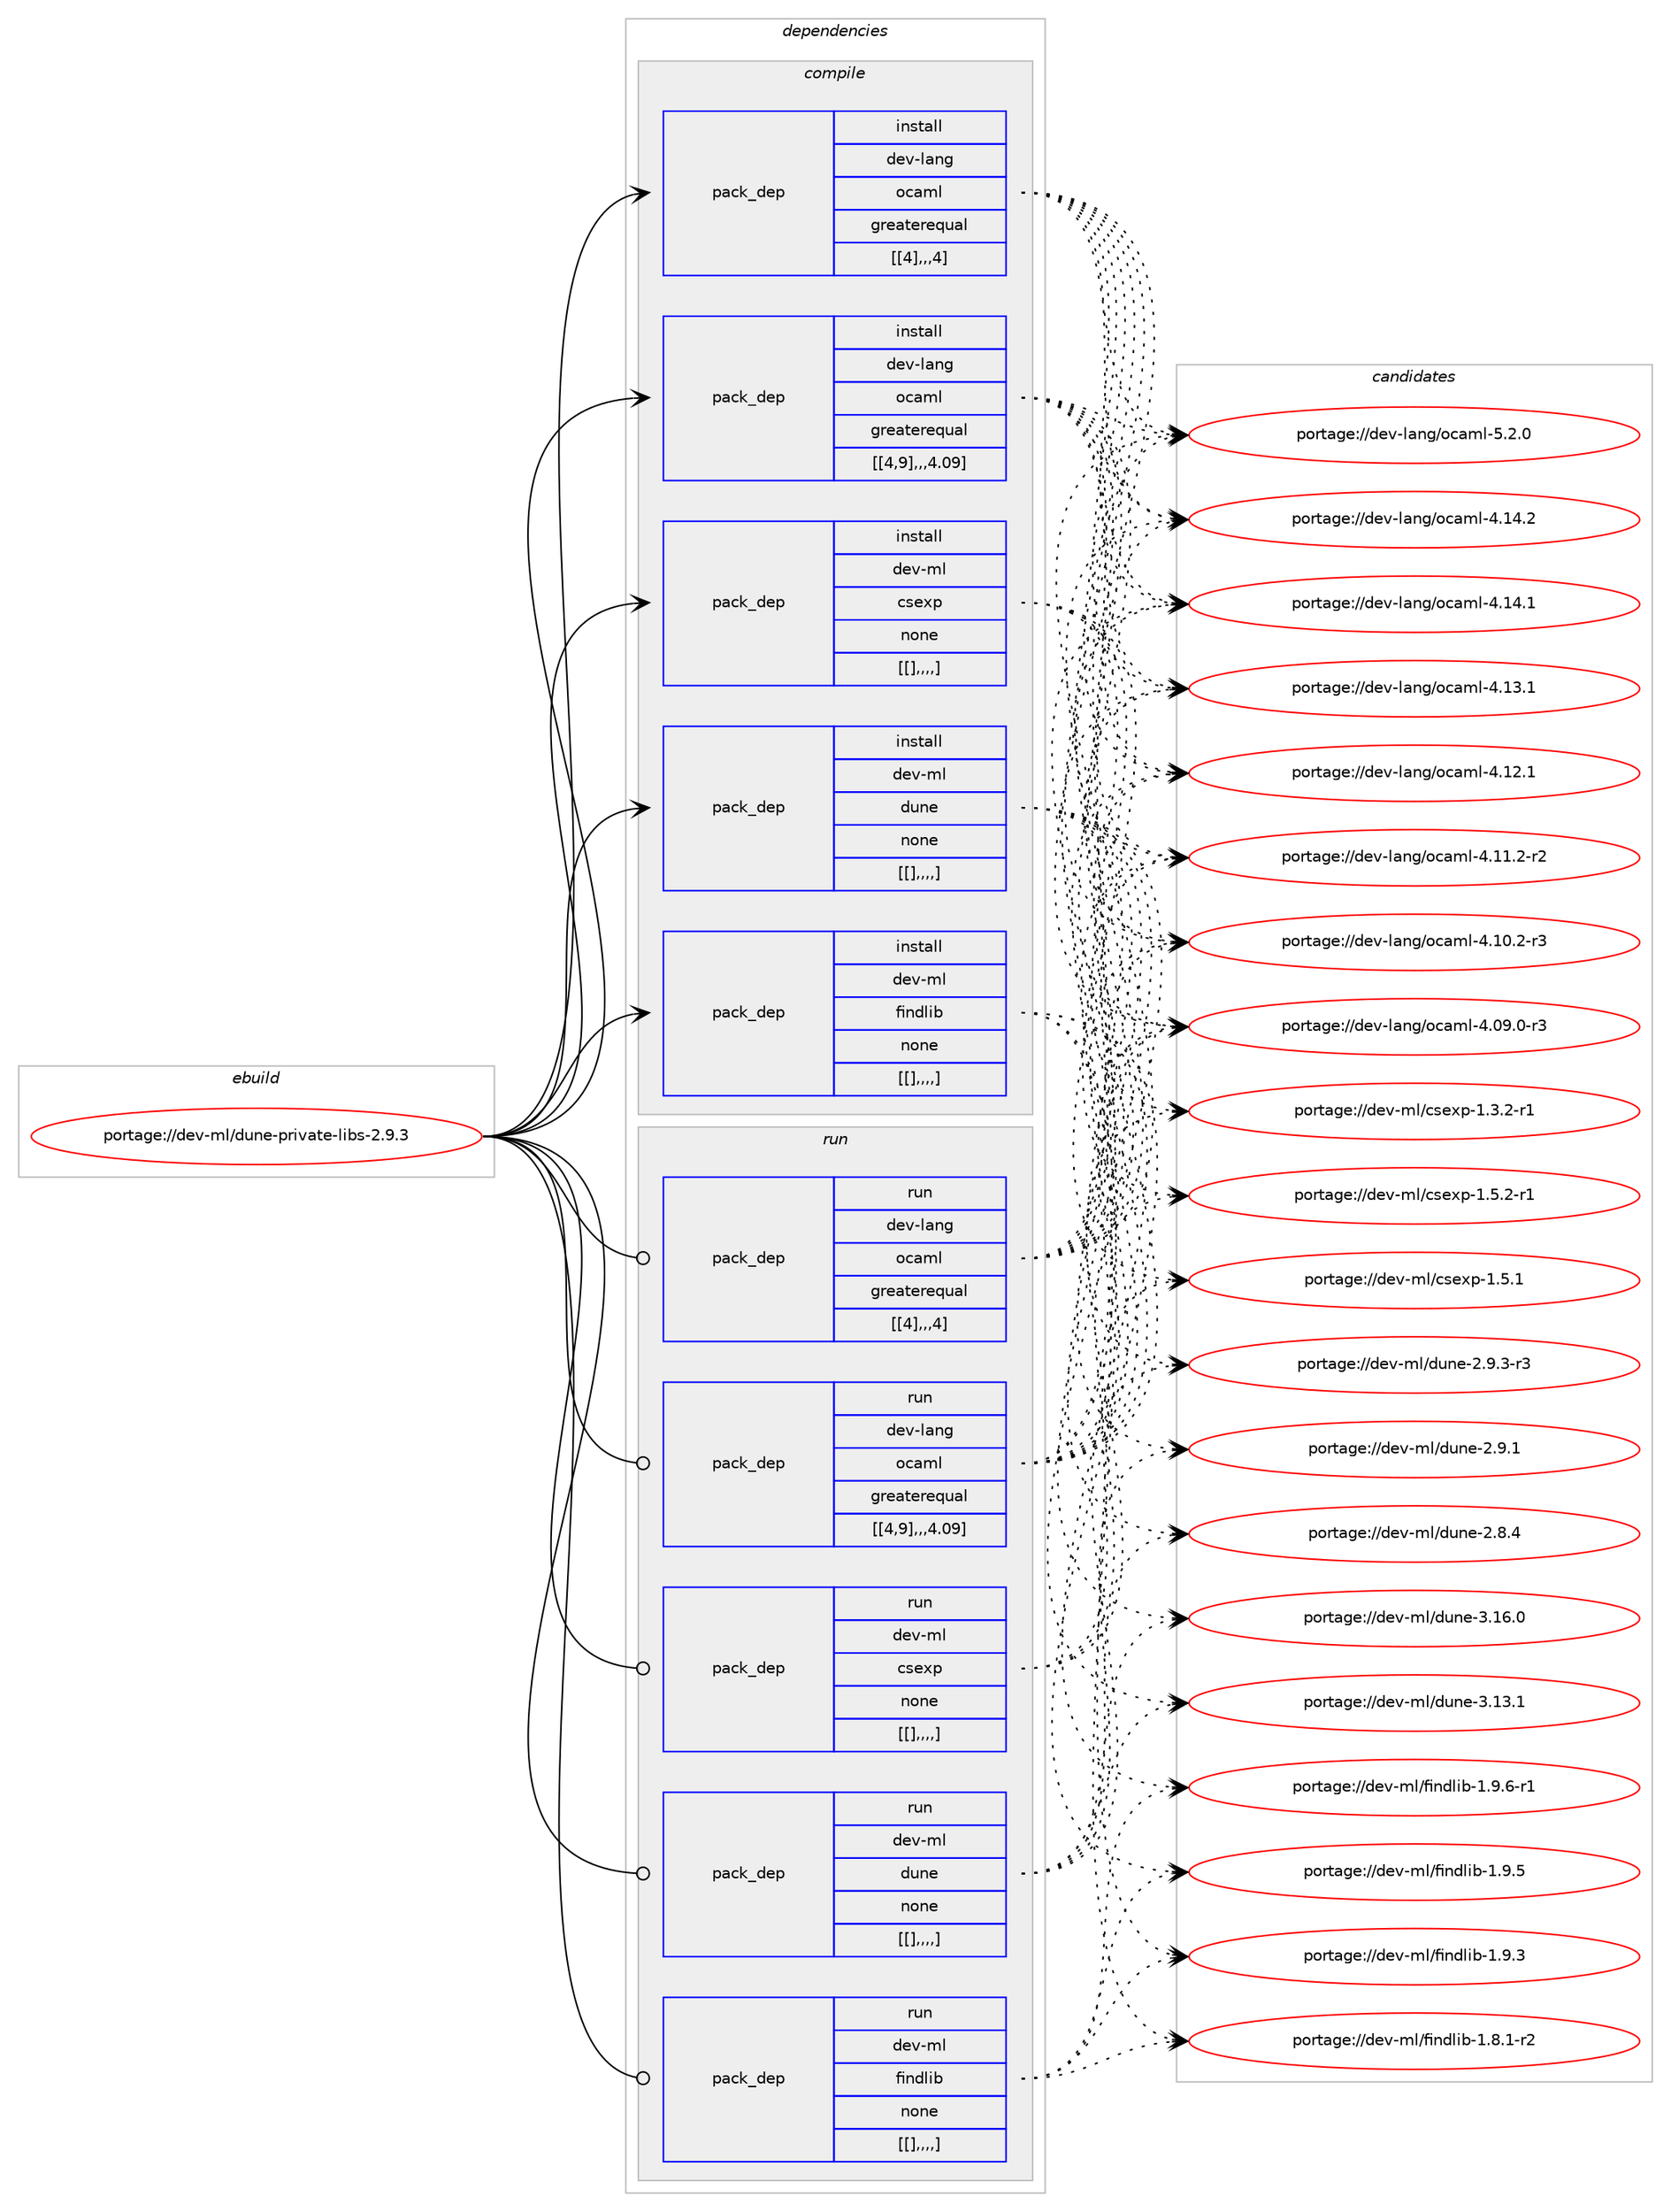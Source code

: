 digraph prolog {

# *************
# Graph options
# *************

newrank=true;
concentrate=true;
compound=true;
graph [rankdir=LR,fontname=Helvetica,fontsize=10,ranksep=1.5];#, ranksep=2.5, nodesep=0.2];
edge  [arrowhead=vee];
node  [fontname=Helvetica,fontsize=10];

# **********
# The ebuild
# **********

subgraph cluster_leftcol {
color=gray;
label=<<i>ebuild</i>>;
id [label="portage://dev-ml/dune-private-libs-2.9.3", color=red, width=4, href="../dev-ml/dune-private-libs-2.9.3.svg"];
}

# ****************
# The dependencies
# ****************

subgraph cluster_midcol {
color=gray;
label=<<i>dependencies</i>>;
subgraph cluster_compile {
fillcolor="#eeeeee";
style=filled;
label=<<i>compile</i>>;
subgraph pack88860 {
dependency119818 [label=<<TABLE BORDER="0" CELLBORDER="1" CELLSPACING="0" CELLPADDING="4" WIDTH="220"><TR><TD ROWSPAN="6" CELLPADDING="30">pack_dep</TD></TR><TR><TD WIDTH="110">install</TD></TR><TR><TD>dev-lang</TD></TR><TR><TD>ocaml</TD></TR><TR><TD>greaterequal</TD></TR><TR><TD>[[4],,,4]</TD></TR></TABLE>>, shape=none, color=blue];
}
id:e -> dependency119818:w [weight=20,style="solid",arrowhead="vee"];
subgraph pack88861 {
dependency119819 [label=<<TABLE BORDER="0" CELLBORDER="1" CELLSPACING="0" CELLPADDING="4" WIDTH="220"><TR><TD ROWSPAN="6" CELLPADDING="30">pack_dep</TD></TR><TR><TD WIDTH="110">install</TD></TR><TR><TD>dev-lang</TD></TR><TR><TD>ocaml</TD></TR><TR><TD>greaterequal</TD></TR><TR><TD>[[4,9],,,4.09]</TD></TR></TABLE>>, shape=none, color=blue];
}
id:e -> dependency119819:w [weight=20,style="solid",arrowhead="vee"];
subgraph pack88862 {
dependency119820 [label=<<TABLE BORDER="0" CELLBORDER="1" CELLSPACING="0" CELLPADDING="4" WIDTH="220"><TR><TD ROWSPAN="6" CELLPADDING="30">pack_dep</TD></TR><TR><TD WIDTH="110">install</TD></TR><TR><TD>dev-ml</TD></TR><TR><TD>csexp</TD></TR><TR><TD>none</TD></TR><TR><TD>[[],,,,]</TD></TR></TABLE>>, shape=none, color=blue];
}
id:e -> dependency119820:w [weight=20,style="solid",arrowhead="vee"];
subgraph pack88863 {
dependency119821 [label=<<TABLE BORDER="0" CELLBORDER="1" CELLSPACING="0" CELLPADDING="4" WIDTH="220"><TR><TD ROWSPAN="6" CELLPADDING="30">pack_dep</TD></TR><TR><TD WIDTH="110">install</TD></TR><TR><TD>dev-ml</TD></TR><TR><TD>dune</TD></TR><TR><TD>none</TD></TR><TR><TD>[[],,,,]</TD></TR></TABLE>>, shape=none, color=blue];
}
id:e -> dependency119821:w [weight=20,style="solid",arrowhead="vee"];
subgraph pack88864 {
dependency119822 [label=<<TABLE BORDER="0" CELLBORDER="1" CELLSPACING="0" CELLPADDING="4" WIDTH="220"><TR><TD ROWSPAN="6" CELLPADDING="30">pack_dep</TD></TR><TR><TD WIDTH="110">install</TD></TR><TR><TD>dev-ml</TD></TR><TR><TD>findlib</TD></TR><TR><TD>none</TD></TR><TR><TD>[[],,,,]</TD></TR></TABLE>>, shape=none, color=blue];
}
id:e -> dependency119822:w [weight=20,style="solid",arrowhead="vee"];
}
subgraph cluster_compileandrun {
fillcolor="#eeeeee";
style=filled;
label=<<i>compile and run</i>>;
}
subgraph cluster_run {
fillcolor="#eeeeee";
style=filled;
label=<<i>run</i>>;
subgraph pack88865 {
dependency119823 [label=<<TABLE BORDER="0" CELLBORDER="1" CELLSPACING="0" CELLPADDING="4" WIDTH="220"><TR><TD ROWSPAN="6" CELLPADDING="30">pack_dep</TD></TR><TR><TD WIDTH="110">run</TD></TR><TR><TD>dev-lang</TD></TR><TR><TD>ocaml</TD></TR><TR><TD>greaterequal</TD></TR><TR><TD>[[4],,,4]</TD></TR></TABLE>>, shape=none, color=blue];
}
id:e -> dependency119823:w [weight=20,style="solid",arrowhead="odot"];
subgraph pack88866 {
dependency119824 [label=<<TABLE BORDER="0" CELLBORDER="1" CELLSPACING="0" CELLPADDING="4" WIDTH="220"><TR><TD ROWSPAN="6" CELLPADDING="30">pack_dep</TD></TR><TR><TD WIDTH="110">run</TD></TR><TR><TD>dev-lang</TD></TR><TR><TD>ocaml</TD></TR><TR><TD>greaterequal</TD></TR><TR><TD>[[4,9],,,4.09]</TD></TR></TABLE>>, shape=none, color=blue];
}
id:e -> dependency119824:w [weight=20,style="solid",arrowhead="odot"];
subgraph pack88867 {
dependency119825 [label=<<TABLE BORDER="0" CELLBORDER="1" CELLSPACING="0" CELLPADDING="4" WIDTH="220"><TR><TD ROWSPAN="6" CELLPADDING="30">pack_dep</TD></TR><TR><TD WIDTH="110">run</TD></TR><TR><TD>dev-ml</TD></TR><TR><TD>csexp</TD></TR><TR><TD>none</TD></TR><TR><TD>[[],,,,]</TD></TR></TABLE>>, shape=none, color=blue];
}
id:e -> dependency119825:w [weight=20,style="solid",arrowhead="odot"];
subgraph pack88868 {
dependency119826 [label=<<TABLE BORDER="0" CELLBORDER="1" CELLSPACING="0" CELLPADDING="4" WIDTH="220"><TR><TD ROWSPAN="6" CELLPADDING="30">pack_dep</TD></TR><TR><TD WIDTH="110">run</TD></TR><TR><TD>dev-ml</TD></TR><TR><TD>dune</TD></TR><TR><TD>none</TD></TR><TR><TD>[[],,,,]</TD></TR></TABLE>>, shape=none, color=blue];
}
id:e -> dependency119826:w [weight=20,style="solid",arrowhead="odot"];
subgraph pack88869 {
dependency119827 [label=<<TABLE BORDER="0" CELLBORDER="1" CELLSPACING="0" CELLPADDING="4" WIDTH="220"><TR><TD ROWSPAN="6" CELLPADDING="30">pack_dep</TD></TR><TR><TD WIDTH="110">run</TD></TR><TR><TD>dev-ml</TD></TR><TR><TD>findlib</TD></TR><TR><TD>none</TD></TR><TR><TD>[[],,,,]</TD></TR></TABLE>>, shape=none, color=blue];
}
id:e -> dependency119827:w [weight=20,style="solid",arrowhead="odot"];
}
}

# **************
# The candidates
# **************

subgraph cluster_choices {
rank=same;
color=gray;
label=<<i>candidates</i>>;

subgraph choice88860 {
color=black;
nodesep=1;
choice1001011184510897110103471119997109108455346504648 [label="portage://dev-lang/ocaml-5.2.0", color=red, width=4,href="../dev-lang/ocaml-5.2.0.svg"];
choice100101118451089711010347111999710910845524649524650 [label="portage://dev-lang/ocaml-4.14.2", color=red, width=4,href="../dev-lang/ocaml-4.14.2.svg"];
choice100101118451089711010347111999710910845524649524649 [label="portage://dev-lang/ocaml-4.14.1", color=red, width=4,href="../dev-lang/ocaml-4.14.1.svg"];
choice100101118451089711010347111999710910845524649514649 [label="portage://dev-lang/ocaml-4.13.1", color=red, width=4,href="../dev-lang/ocaml-4.13.1.svg"];
choice100101118451089711010347111999710910845524649504649 [label="portage://dev-lang/ocaml-4.12.1", color=red, width=4,href="../dev-lang/ocaml-4.12.1.svg"];
choice1001011184510897110103471119997109108455246494946504511450 [label="portage://dev-lang/ocaml-4.11.2-r2", color=red, width=4,href="../dev-lang/ocaml-4.11.2-r2.svg"];
choice1001011184510897110103471119997109108455246494846504511451 [label="portage://dev-lang/ocaml-4.10.2-r3", color=red, width=4,href="../dev-lang/ocaml-4.10.2-r3.svg"];
choice1001011184510897110103471119997109108455246485746484511451 [label="portage://dev-lang/ocaml-4.09.0-r3", color=red, width=4,href="../dev-lang/ocaml-4.09.0-r3.svg"];
dependency119818:e -> choice1001011184510897110103471119997109108455346504648:w [style=dotted,weight="100"];
dependency119818:e -> choice100101118451089711010347111999710910845524649524650:w [style=dotted,weight="100"];
dependency119818:e -> choice100101118451089711010347111999710910845524649524649:w [style=dotted,weight="100"];
dependency119818:e -> choice100101118451089711010347111999710910845524649514649:w [style=dotted,weight="100"];
dependency119818:e -> choice100101118451089711010347111999710910845524649504649:w [style=dotted,weight="100"];
dependency119818:e -> choice1001011184510897110103471119997109108455246494946504511450:w [style=dotted,weight="100"];
dependency119818:e -> choice1001011184510897110103471119997109108455246494846504511451:w [style=dotted,weight="100"];
dependency119818:e -> choice1001011184510897110103471119997109108455246485746484511451:w [style=dotted,weight="100"];
}
subgraph choice88861 {
color=black;
nodesep=1;
choice1001011184510897110103471119997109108455346504648 [label="portage://dev-lang/ocaml-5.2.0", color=red, width=4,href="../dev-lang/ocaml-5.2.0.svg"];
choice100101118451089711010347111999710910845524649524650 [label="portage://dev-lang/ocaml-4.14.2", color=red, width=4,href="../dev-lang/ocaml-4.14.2.svg"];
choice100101118451089711010347111999710910845524649524649 [label="portage://dev-lang/ocaml-4.14.1", color=red, width=4,href="../dev-lang/ocaml-4.14.1.svg"];
choice100101118451089711010347111999710910845524649514649 [label="portage://dev-lang/ocaml-4.13.1", color=red, width=4,href="../dev-lang/ocaml-4.13.1.svg"];
choice100101118451089711010347111999710910845524649504649 [label="portage://dev-lang/ocaml-4.12.1", color=red, width=4,href="../dev-lang/ocaml-4.12.1.svg"];
choice1001011184510897110103471119997109108455246494946504511450 [label="portage://dev-lang/ocaml-4.11.2-r2", color=red, width=4,href="../dev-lang/ocaml-4.11.2-r2.svg"];
choice1001011184510897110103471119997109108455246494846504511451 [label="portage://dev-lang/ocaml-4.10.2-r3", color=red, width=4,href="../dev-lang/ocaml-4.10.2-r3.svg"];
choice1001011184510897110103471119997109108455246485746484511451 [label="portage://dev-lang/ocaml-4.09.0-r3", color=red, width=4,href="../dev-lang/ocaml-4.09.0-r3.svg"];
dependency119819:e -> choice1001011184510897110103471119997109108455346504648:w [style=dotted,weight="100"];
dependency119819:e -> choice100101118451089711010347111999710910845524649524650:w [style=dotted,weight="100"];
dependency119819:e -> choice100101118451089711010347111999710910845524649524649:w [style=dotted,weight="100"];
dependency119819:e -> choice100101118451089711010347111999710910845524649514649:w [style=dotted,weight="100"];
dependency119819:e -> choice100101118451089711010347111999710910845524649504649:w [style=dotted,weight="100"];
dependency119819:e -> choice1001011184510897110103471119997109108455246494946504511450:w [style=dotted,weight="100"];
dependency119819:e -> choice1001011184510897110103471119997109108455246494846504511451:w [style=dotted,weight="100"];
dependency119819:e -> choice1001011184510897110103471119997109108455246485746484511451:w [style=dotted,weight="100"];
}
subgraph choice88862 {
color=black;
nodesep=1;
choice1001011184510910847991151011201124549465346504511449 [label="portage://dev-ml/csexp-1.5.2-r1", color=red, width=4,href="../dev-ml/csexp-1.5.2-r1.svg"];
choice100101118451091084799115101120112454946534649 [label="portage://dev-ml/csexp-1.5.1", color=red, width=4,href="../dev-ml/csexp-1.5.1.svg"];
choice1001011184510910847991151011201124549465146504511449 [label="portage://dev-ml/csexp-1.3.2-r1", color=red, width=4,href="../dev-ml/csexp-1.3.2-r1.svg"];
dependency119820:e -> choice1001011184510910847991151011201124549465346504511449:w [style=dotted,weight="100"];
dependency119820:e -> choice100101118451091084799115101120112454946534649:w [style=dotted,weight="100"];
dependency119820:e -> choice1001011184510910847991151011201124549465146504511449:w [style=dotted,weight="100"];
}
subgraph choice88863 {
color=black;
nodesep=1;
choice100101118451091084710011711010145514649544648 [label="portage://dev-ml/dune-3.16.0", color=red, width=4,href="../dev-ml/dune-3.16.0.svg"];
choice100101118451091084710011711010145514649514649 [label="portage://dev-ml/dune-3.13.1", color=red, width=4,href="../dev-ml/dune-3.13.1.svg"];
choice10010111845109108471001171101014550465746514511451 [label="portage://dev-ml/dune-2.9.3-r3", color=red, width=4,href="../dev-ml/dune-2.9.3-r3.svg"];
choice1001011184510910847100117110101455046574649 [label="portage://dev-ml/dune-2.9.1", color=red, width=4,href="../dev-ml/dune-2.9.1.svg"];
choice1001011184510910847100117110101455046564652 [label="portage://dev-ml/dune-2.8.4", color=red, width=4,href="../dev-ml/dune-2.8.4.svg"];
dependency119821:e -> choice100101118451091084710011711010145514649544648:w [style=dotted,weight="100"];
dependency119821:e -> choice100101118451091084710011711010145514649514649:w [style=dotted,weight="100"];
dependency119821:e -> choice10010111845109108471001171101014550465746514511451:w [style=dotted,weight="100"];
dependency119821:e -> choice1001011184510910847100117110101455046574649:w [style=dotted,weight="100"];
dependency119821:e -> choice1001011184510910847100117110101455046564652:w [style=dotted,weight="100"];
}
subgraph choice88864 {
color=black;
nodesep=1;
choice1001011184510910847102105110100108105984549465746544511449 [label="portage://dev-ml/findlib-1.9.6-r1", color=red, width=4,href="../dev-ml/findlib-1.9.6-r1.svg"];
choice100101118451091084710210511010010810598454946574653 [label="portage://dev-ml/findlib-1.9.5", color=red, width=4,href="../dev-ml/findlib-1.9.5.svg"];
choice100101118451091084710210511010010810598454946574651 [label="portage://dev-ml/findlib-1.9.3", color=red, width=4,href="../dev-ml/findlib-1.9.3.svg"];
choice1001011184510910847102105110100108105984549465646494511450 [label="portage://dev-ml/findlib-1.8.1-r2", color=red, width=4,href="../dev-ml/findlib-1.8.1-r2.svg"];
dependency119822:e -> choice1001011184510910847102105110100108105984549465746544511449:w [style=dotted,weight="100"];
dependency119822:e -> choice100101118451091084710210511010010810598454946574653:w [style=dotted,weight="100"];
dependency119822:e -> choice100101118451091084710210511010010810598454946574651:w [style=dotted,weight="100"];
dependency119822:e -> choice1001011184510910847102105110100108105984549465646494511450:w [style=dotted,weight="100"];
}
subgraph choice88865 {
color=black;
nodesep=1;
choice1001011184510897110103471119997109108455346504648 [label="portage://dev-lang/ocaml-5.2.0", color=red, width=4,href="../dev-lang/ocaml-5.2.0.svg"];
choice100101118451089711010347111999710910845524649524650 [label="portage://dev-lang/ocaml-4.14.2", color=red, width=4,href="../dev-lang/ocaml-4.14.2.svg"];
choice100101118451089711010347111999710910845524649524649 [label="portage://dev-lang/ocaml-4.14.1", color=red, width=4,href="../dev-lang/ocaml-4.14.1.svg"];
choice100101118451089711010347111999710910845524649514649 [label="portage://dev-lang/ocaml-4.13.1", color=red, width=4,href="../dev-lang/ocaml-4.13.1.svg"];
choice100101118451089711010347111999710910845524649504649 [label="portage://dev-lang/ocaml-4.12.1", color=red, width=4,href="../dev-lang/ocaml-4.12.1.svg"];
choice1001011184510897110103471119997109108455246494946504511450 [label="portage://dev-lang/ocaml-4.11.2-r2", color=red, width=4,href="../dev-lang/ocaml-4.11.2-r2.svg"];
choice1001011184510897110103471119997109108455246494846504511451 [label="portage://dev-lang/ocaml-4.10.2-r3", color=red, width=4,href="../dev-lang/ocaml-4.10.2-r3.svg"];
choice1001011184510897110103471119997109108455246485746484511451 [label="portage://dev-lang/ocaml-4.09.0-r3", color=red, width=4,href="../dev-lang/ocaml-4.09.0-r3.svg"];
dependency119823:e -> choice1001011184510897110103471119997109108455346504648:w [style=dotted,weight="100"];
dependency119823:e -> choice100101118451089711010347111999710910845524649524650:w [style=dotted,weight="100"];
dependency119823:e -> choice100101118451089711010347111999710910845524649524649:w [style=dotted,weight="100"];
dependency119823:e -> choice100101118451089711010347111999710910845524649514649:w [style=dotted,weight="100"];
dependency119823:e -> choice100101118451089711010347111999710910845524649504649:w [style=dotted,weight="100"];
dependency119823:e -> choice1001011184510897110103471119997109108455246494946504511450:w [style=dotted,weight="100"];
dependency119823:e -> choice1001011184510897110103471119997109108455246494846504511451:w [style=dotted,weight="100"];
dependency119823:e -> choice1001011184510897110103471119997109108455246485746484511451:w [style=dotted,weight="100"];
}
subgraph choice88866 {
color=black;
nodesep=1;
choice1001011184510897110103471119997109108455346504648 [label="portage://dev-lang/ocaml-5.2.0", color=red, width=4,href="../dev-lang/ocaml-5.2.0.svg"];
choice100101118451089711010347111999710910845524649524650 [label="portage://dev-lang/ocaml-4.14.2", color=red, width=4,href="../dev-lang/ocaml-4.14.2.svg"];
choice100101118451089711010347111999710910845524649524649 [label="portage://dev-lang/ocaml-4.14.1", color=red, width=4,href="../dev-lang/ocaml-4.14.1.svg"];
choice100101118451089711010347111999710910845524649514649 [label="portage://dev-lang/ocaml-4.13.1", color=red, width=4,href="../dev-lang/ocaml-4.13.1.svg"];
choice100101118451089711010347111999710910845524649504649 [label="portage://dev-lang/ocaml-4.12.1", color=red, width=4,href="../dev-lang/ocaml-4.12.1.svg"];
choice1001011184510897110103471119997109108455246494946504511450 [label="portage://dev-lang/ocaml-4.11.2-r2", color=red, width=4,href="../dev-lang/ocaml-4.11.2-r2.svg"];
choice1001011184510897110103471119997109108455246494846504511451 [label="portage://dev-lang/ocaml-4.10.2-r3", color=red, width=4,href="../dev-lang/ocaml-4.10.2-r3.svg"];
choice1001011184510897110103471119997109108455246485746484511451 [label="portage://dev-lang/ocaml-4.09.0-r3", color=red, width=4,href="../dev-lang/ocaml-4.09.0-r3.svg"];
dependency119824:e -> choice1001011184510897110103471119997109108455346504648:w [style=dotted,weight="100"];
dependency119824:e -> choice100101118451089711010347111999710910845524649524650:w [style=dotted,weight="100"];
dependency119824:e -> choice100101118451089711010347111999710910845524649524649:w [style=dotted,weight="100"];
dependency119824:e -> choice100101118451089711010347111999710910845524649514649:w [style=dotted,weight="100"];
dependency119824:e -> choice100101118451089711010347111999710910845524649504649:w [style=dotted,weight="100"];
dependency119824:e -> choice1001011184510897110103471119997109108455246494946504511450:w [style=dotted,weight="100"];
dependency119824:e -> choice1001011184510897110103471119997109108455246494846504511451:w [style=dotted,weight="100"];
dependency119824:e -> choice1001011184510897110103471119997109108455246485746484511451:w [style=dotted,weight="100"];
}
subgraph choice88867 {
color=black;
nodesep=1;
choice1001011184510910847991151011201124549465346504511449 [label="portage://dev-ml/csexp-1.5.2-r1", color=red, width=4,href="../dev-ml/csexp-1.5.2-r1.svg"];
choice100101118451091084799115101120112454946534649 [label="portage://dev-ml/csexp-1.5.1", color=red, width=4,href="../dev-ml/csexp-1.5.1.svg"];
choice1001011184510910847991151011201124549465146504511449 [label="portage://dev-ml/csexp-1.3.2-r1", color=red, width=4,href="../dev-ml/csexp-1.3.2-r1.svg"];
dependency119825:e -> choice1001011184510910847991151011201124549465346504511449:w [style=dotted,weight="100"];
dependency119825:e -> choice100101118451091084799115101120112454946534649:w [style=dotted,weight="100"];
dependency119825:e -> choice1001011184510910847991151011201124549465146504511449:w [style=dotted,weight="100"];
}
subgraph choice88868 {
color=black;
nodesep=1;
choice100101118451091084710011711010145514649544648 [label="portage://dev-ml/dune-3.16.0", color=red, width=4,href="../dev-ml/dune-3.16.0.svg"];
choice100101118451091084710011711010145514649514649 [label="portage://dev-ml/dune-3.13.1", color=red, width=4,href="../dev-ml/dune-3.13.1.svg"];
choice10010111845109108471001171101014550465746514511451 [label="portage://dev-ml/dune-2.9.3-r3", color=red, width=4,href="../dev-ml/dune-2.9.3-r3.svg"];
choice1001011184510910847100117110101455046574649 [label="portage://dev-ml/dune-2.9.1", color=red, width=4,href="../dev-ml/dune-2.9.1.svg"];
choice1001011184510910847100117110101455046564652 [label="portage://dev-ml/dune-2.8.4", color=red, width=4,href="../dev-ml/dune-2.8.4.svg"];
dependency119826:e -> choice100101118451091084710011711010145514649544648:w [style=dotted,weight="100"];
dependency119826:e -> choice100101118451091084710011711010145514649514649:w [style=dotted,weight="100"];
dependency119826:e -> choice10010111845109108471001171101014550465746514511451:w [style=dotted,weight="100"];
dependency119826:e -> choice1001011184510910847100117110101455046574649:w [style=dotted,weight="100"];
dependency119826:e -> choice1001011184510910847100117110101455046564652:w [style=dotted,weight="100"];
}
subgraph choice88869 {
color=black;
nodesep=1;
choice1001011184510910847102105110100108105984549465746544511449 [label="portage://dev-ml/findlib-1.9.6-r1", color=red, width=4,href="../dev-ml/findlib-1.9.6-r1.svg"];
choice100101118451091084710210511010010810598454946574653 [label="portage://dev-ml/findlib-1.9.5", color=red, width=4,href="../dev-ml/findlib-1.9.5.svg"];
choice100101118451091084710210511010010810598454946574651 [label="portage://dev-ml/findlib-1.9.3", color=red, width=4,href="../dev-ml/findlib-1.9.3.svg"];
choice1001011184510910847102105110100108105984549465646494511450 [label="portage://dev-ml/findlib-1.8.1-r2", color=red, width=4,href="../dev-ml/findlib-1.8.1-r2.svg"];
dependency119827:e -> choice1001011184510910847102105110100108105984549465746544511449:w [style=dotted,weight="100"];
dependency119827:e -> choice100101118451091084710210511010010810598454946574653:w [style=dotted,weight="100"];
dependency119827:e -> choice100101118451091084710210511010010810598454946574651:w [style=dotted,weight="100"];
dependency119827:e -> choice1001011184510910847102105110100108105984549465646494511450:w [style=dotted,weight="100"];
}
}

}
